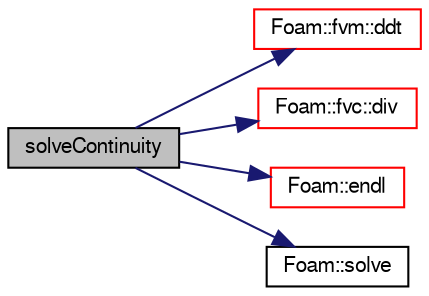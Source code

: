 digraph "solveContinuity"
{
  bgcolor="transparent";
  edge [fontname="FreeSans",fontsize="10",labelfontname="FreeSans",labelfontsize="10"];
  node [fontname="FreeSans",fontsize="10",shape=record];
  rankdir="LR";
  Node1501 [label="solveContinuity",height=0.2,width=0.4,color="black", fillcolor="grey75", style="filled", fontcolor="black"];
  Node1501 -> Node1502 [color="midnightblue",fontsize="10",style="solid",fontname="FreeSans"];
  Node1502 [label="Foam::fvm::ddt",height=0.2,width=0.4,color="red",URL="$a21135.html#a2d88eca98ab69b84af7ddb96e35f5a44"];
  Node1501 -> Node1553 [color="midnightblue",fontsize="10",style="solid",fontname="FreeSans"];
  Node1553 [label="Foam::fvc::div",height=0.2,width=0.4,color="red",URL="$a21134.html#a585533948ad80abfe589d920c641f251"];
  Node1501 -> Node1506 [color="midnightblue",fontsize="10",style="solid",fontname="FreeSans"];
  Node1506 [label="Foam::endl",height=0.2,width=0.4,color="red",URL="$a21124.html#a2db8fe02a0d3909e9351bb4275b23ce4",tooltip="Add newline and flush stream. "];
  Node1501 -> Node1805 [color="midnightblue",fontsize="10",style="solid",fontname="FreeSans"];
  Node1805 [label="Foam::solve",height=0.2,width=0.4,color="black",URL="$a21124.html#a745114a2fef57ff2df3946017d4dec34",tooltip="Solve returning the solution statistics given convergence tolerance. "];
}
